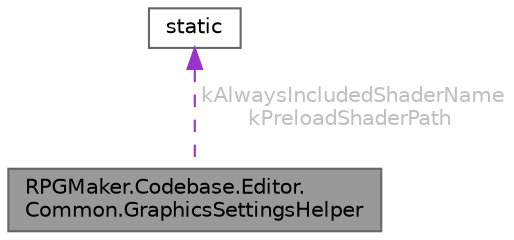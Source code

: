 digraph "RPGMaker.Codebase.Editor.Common.GraphicsSettingsHelper"
{
 // LATEX_PDF_SIZE
  bgcolor="transparent";
  edge [fontname=Helvetica,fontsize=10,labelfontname=Helvetica,labelfontsize=10];
  node [fontname=Helvetica,fontsize=10,shape=box,height=0.2,width=0.4];
  Node1 [id="Node000001",label="RPGMaker.Codebase.Editor.\lCommon.GraphicsSettingsHelper",height=0.2,width=0.4,color="gray40", fillcolor="grey60", style="filled", fontcolor="black",tooltip="😁 グラフィックス設定補助機能"];
  Node2 -> Node1 [id="edge1_Node000001_Node000002",dir="back",color="darkorchid3",style="dashed",tooltip=" ",label=" kAlwaysIncludedShaderName\nkPreloadShaderPath",fontcolor="grey" ];
  Node2 [id="Node000002",label="static",height=0.2,width=0.4,color="gray40", fillcolor="white", style="filled",tooltip=" "];
}
